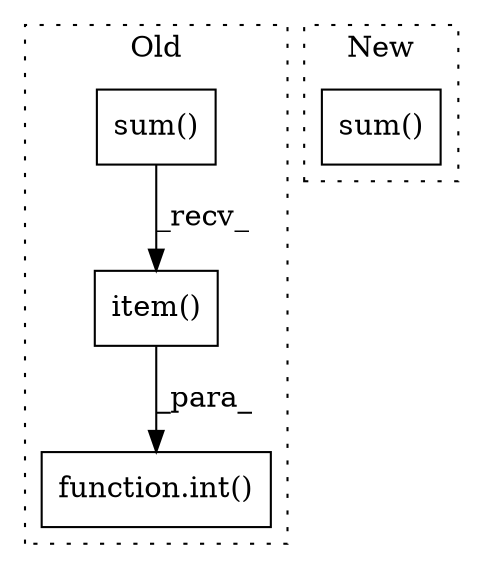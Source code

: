 digraph G {
subgraph cluster0 {
1 [label="function.int()" a="75" s="14110,14133" l="4,1" shape="box"];
3 [label="sum()" a="75" s="14114" l="12" shape="box"];
4 [label="item()" a="75" s="14114" l="19" shape="box"];
label = "Old";
style="dotted";
}
subgraph cluster1 {
2 [label="sum()" a="75" s="14192" l="31" shape="box"];
label = "New";
style="dotted";
}
3 -> 4 [label="_recv_"];
4 -> 1 [label="_para_"];
}
